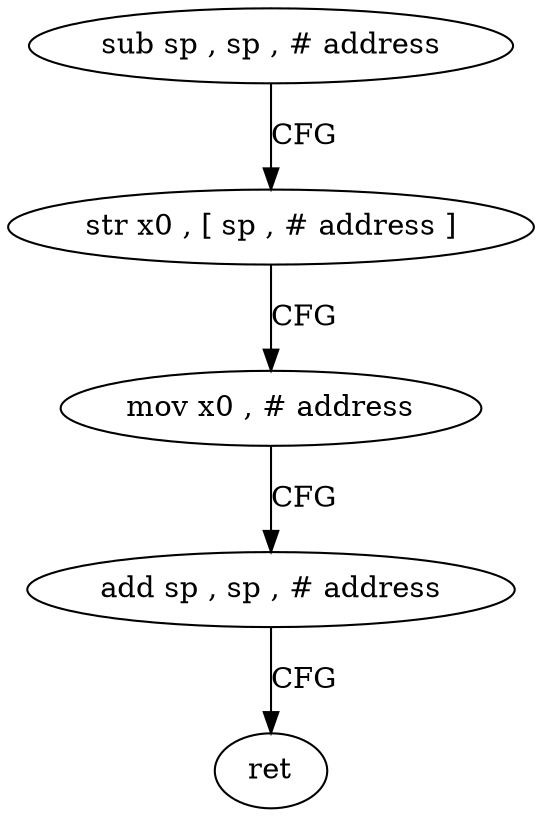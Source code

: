 digraph "func" {
"4335992" [label = "sub sp , sp , # address" ]
"4335996" [label = "str x0 , [ sp , # address ]" ]
"4336000" [label = "mov x0 , # address" ]
"4336004" [label = "add sp , sp , # address" ]
"4336008" [label = "ret" ]
"4335992" -> "4335996" [ label = "CFG" ]
"4335996" -> "4336000" [ label = "CFG" ]
"4336000" -> "4336004" [ label = "CFG" ]
"4336004" -> "4336008" [ label = "CFG" ]
}
